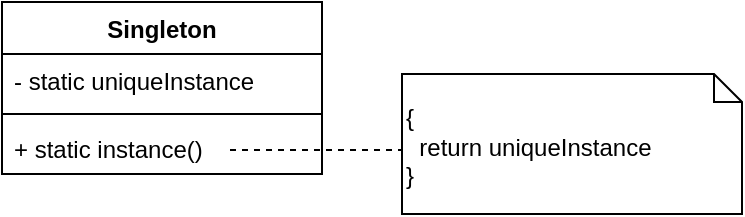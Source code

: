 <mxfile version="12.4.9" type="device"><diagram id="VvFgTHF8iGdNAcu3awuc" name="Page-1"><mxGraphModel dx="430" dy="777" grid="1" gridSize="10" guides="1" tooltips="1" connect="1" arrows="1" fold="1" page="1" pageScale="1" pageWidth="827" pageHeight="1169" math="0" shadow="0"><root><mxCell id="0"/><mxCell id="1" parent="0"/><mxCell id="D-ka91RLo4U0ycM4mXAy-10" value="&lt;div&gt;&lt;br&gt;&lt;/div&gt;&lt;div&gt;{&lt;/div&gt;&lt;div&gt;&amp;nbsp; return uniqueInstance&lt;/div&gt;&lt;div&gt;}&lt;br&gt;&lt;/div&gt;" style="shape=note;whiteSpace=wrap;html=1;size=14;verticalAlign=top;align=left;spacingTop=-6;" parent="1" vertex="1"><mxGeometry x="240" y="210" width="170" height="70" as="geometry"/></mxCell><mxCell id="jV91eNV96ubr3-dIkuci-2" value="Singleton" style="swimlane;fontStyle=1;align=center;verticalAlign=top;childLayout=stackLayout;horizontal=1;startSize=26;horizontalStack=0;resizeParent=1;resizeParentMax=0;resizeLast=0;collapsible=1;marginBottom=0;" vertex="1" parent="1"><mxGeometry x="40" y="174" width="160" height="86" as="geometry"/></mxCell><mxCell id="jV91eNV96ubr3-dIkuci-3" value="- static uniqueInstance" style="text;strokeColor=none;fillColor=none;align=left;verticalAlign=top;spacingLeft=4;spacingRight=4;overflow=hidden;rotatable=0;points=[[0,0.5],[1,0.5]];portConstraint=eastwest;" vertex="1" parent="jV91eNV96ubr3-dIkuci-2"><mxGeometry y="26" width="160" height="26" as="geometry"/></mxCell><mxCell id="jV91eNV96ubr3-dIkuci-4" value="" style="line;strokeWidth=1;fillColor=none;align=left;verticalAlign=middle;spacingTop=-1;spacingLeft=3;spacingRight=3;rotatable=0;labelPosition=right;points=[];portConstraint=eastwest;" vertex="1" parent="jV91eNV96ubr3-dIkuci-2"><mxGeometry y="52" width="160" height="8" as="geometry"/></mxCell><mxCell id="jV91eNV96ubr3-dIkuci-5" value="+ static instance()" style="text;strokeColor=none;fillColor=none;align=left;verticalAlign=top;spacingLeft=4;spacingRight=4;overflow=hidden;rotatable=0;points=[[0,0.5],[1,0.5]];portConstraint=eastwest;" vertex="1" parent="jV91eNV96ubr3-dIkuci-2"><mxGeometry y="60" width="160" height="26" as="geometry"/></mxCell><mxCell id="jV91eNV96ubr3-dIkuci-9" value="" style="endArrow=none;dashed=1;html=1;" edge="1" parent="1"><mxGeometry width="50" height="50" relative="1" as="geometry"><mxPoint x="154" y="248" as="sourcePoint"/><mxPoint x="240" y="248" as="targetPoint"/></mxGeometry></mxCell></root></mxGraphModel></diagram></mxfile>